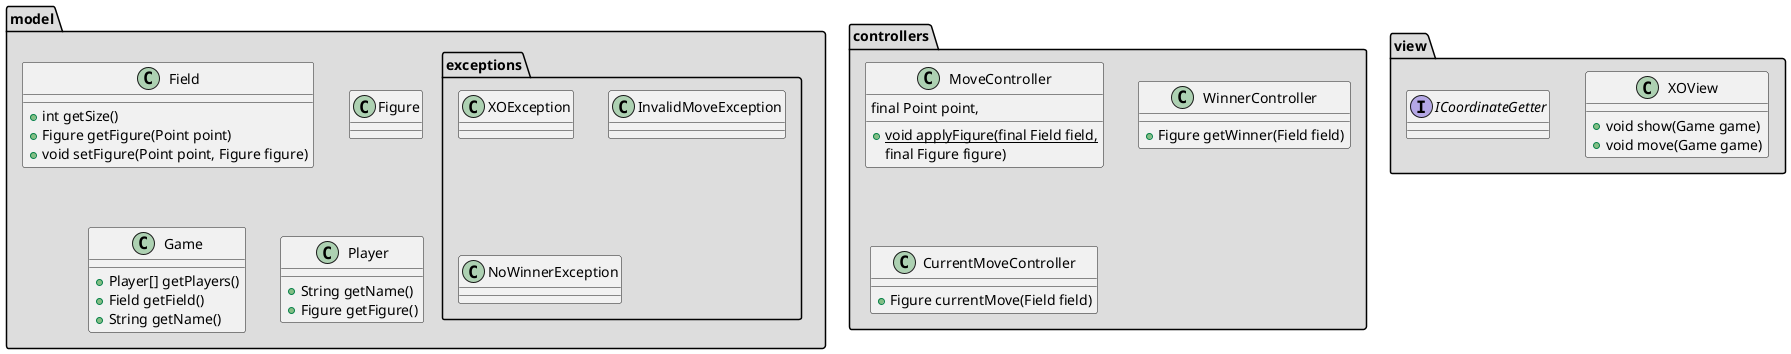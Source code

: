 @startuml
'https://plantuml.com/class-diagram

package "model" #DDDDDD {
    package "exceptions" {
      class XOException {}
      class InvalidMoveException {}
      class NoWinnerException {}
    }
  class Field {
  + int getSize()
  + Figure getFigure(Point point)
  + void setFigure(Point point, Figure figure)
  }
  class Figure {}
  class Game {
  + Player[] getPlayers()
  + Field getField()
  + String getName()
  }
  class Player {
    + String getName()
    + Figure getFigure()
  }
}

package "view" #DDDDDD {
  class XOView {
  + void show(Game game)
  + void move(Game game)
  }
  interface ICoordinateGetter {}
}

package "controllers" #DDDDDD {
  class MoveController {
  + void {static} applyFigure(final Field field,
                                final Point point,
                                final Figure figure)
  }
  class WinnerController {
  + Figure getWinner(Field field)
  }
  class CurrentMoveController {
  + Figure currentMove(Field field)
  }
}

@enduml